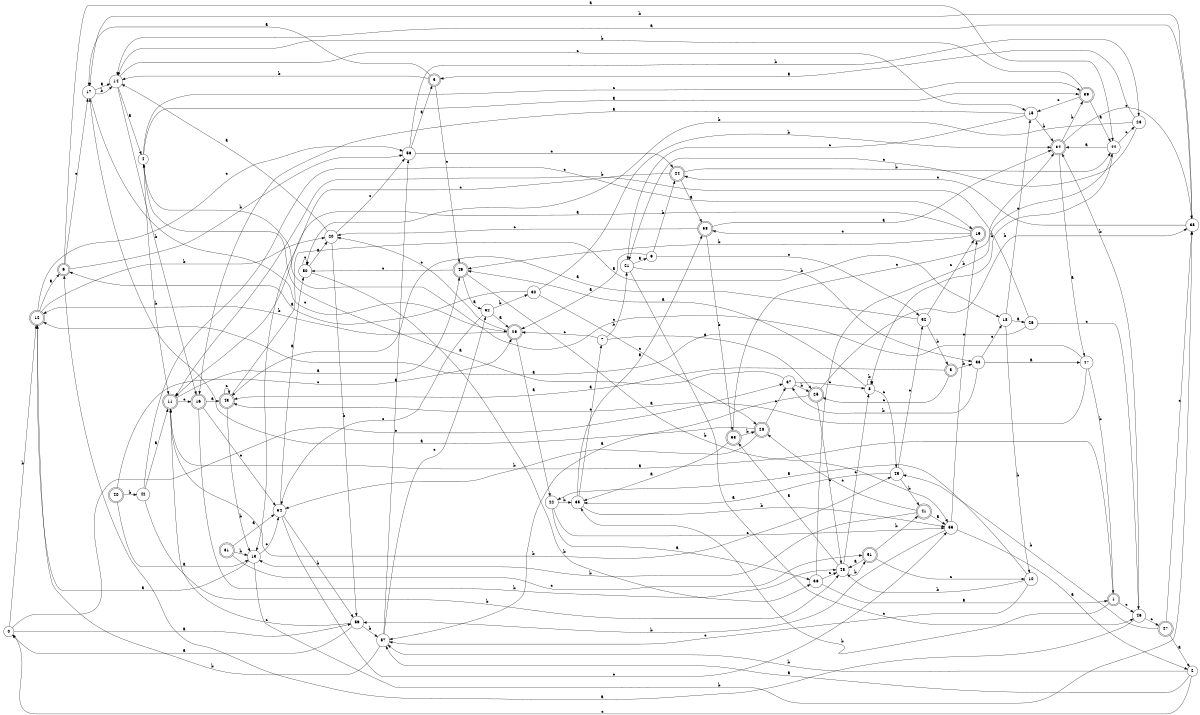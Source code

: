 digraph n48_3 {
__start0 [label="" shape="none"];

rankdir=LR;
size="8,5";

s0 [style="filled", color="black", fillcolor="white" shape="circle", label="0"];
s1 [style="rounded,filled", color="black", fillcolor="white" shape="doublecircle", label="1"];
s2 [style="filled", color="black", fillcolor="white" shape="circle", label="2"];
s3 [style="rounded,filled", color="black", fillcolor="white" shape="doublecircle", label="3"];
s4 [style="filled", color="black", fillcolor="white" shape="circle", label="4"];
s5 [style="rounded,filled", color="black", fillcolor="white" shape="doublecircle", label="5"];
s6 [style="rounded,filled", color="black", fillcolor="white" shape="doublecircle", label="6"];
s7 [style="filled", color="black", fillcolor="white" shape="circle", label="7"];
s8 [style="filled", color="black", fillcolor="white" shape="circle", label="8"];
s9 [style="filled", color="black", fillcolor="white" shape="circle", label="9"];
s10 [style="filled", color="black", fillcolor="white" shape="circle", label="10"];
s11 [style="rounded,filled", color="black", fillcolor="white" shape="doublecircle", label="11"];
s12 [style="rounded,filled", color="black", fillcolor="white" shape="doublecircle", label="12"];
s13 [style="filled", color="black", fillcolor="white" shape="circle", label="13"];
s14 [style="filled", color="black", fillcolor="white" shape="circle", label="14"];
s15 [style="filled", color="black", fillcolor="white" shape="circle", label="15"];
s16 [style="rounded,filled", color="black", fillcolor="white" shape="doublecircle", label="16"];
s17 [style="filled", color="black", fillcolor="white" shape="circle", label="17"];
s18 [style="filled", color="black", fillcolor="white" shape="circle", label="18"];
s19 [style="rounded,filled", color="black", fillcolor="white" shape="doublecircle", label="19"];
s20 [style="filled", color="black", fillcolor="white" shape="circle", label="20"];
s21 [style="filled", color="black", fillcolor="white" shape="circle", label="21"];
s22 [style="filled", color="black", fillcolor="white" shape="circle", label="22"];
s23 [style="filled", color="black", fillcolor="white" shape="circle", label="23"];
s24 [style="rounded,filled", color="black", fillcolor="white" shape="doublecircle", label="24"];
s25 [style="rounded,filled", color="black", fillcolor="white" shape="doublecircle", label="25"];
s26 [style="filled", color="black", fillcolor="white" shape="circle", label="26"];
s27 [style="rounded,filled", color="black", fillcolor="white" shape="doublecircle", label="27"];
s28 [style="rounded,filled", color="black", fillcolor="white" shape="doublecircle", label="28"];
s29 [style="rounded,filled", color="black", fillcolor="white" shape="doublecircle", label="29"];
s30 [style="filled", color="black", fillcolor="white" shape="circle", label="30"];
s31 [style="rounded,filled", color="black", fillcolor="white" shape="doublecircle", label="31"];
s32 [style="filled", color="black", fillcolor="white" shape="circle", label="32"];
s33 [style="filled", color="black", fillcolor="white" shape="circle", label="33"];
s34 [style="rounded,filled", color="black", fillcolor="white" shape="doublecircle", label="34"];
s35 [style="filled", color="black", fillcolor="white" shape="circle", label="35"];
s36 [style="filled", color="black", fillcolor="white" shape="circle", label="36"];
s37 [style="filled", color="black", fillcolor="white" shape="circle", label="37"];
s38 [style="filled", color="black", fillcolor="white" shape="circle", label="38"];
s39 [style="rounded,filled", color="black", fillcolor="white" shape="doublecircle", label="39"];
s40 [style="rounded,filled", color="black", fillcolor="white" shape="doublecircle", label="40"];
s41 [style="rounded,filled", color="black", fillcolor="white" shape="doublecircle", label="41"];
s42 [style="filled", color="black", fillcolor="white" shape="circle", label="42"];
s43 [style="rounded,filled", color="black", fillcolor="white" shape="doublecircle", label="43"];
s44 [style="filled", color="black", fillcolor="white" shape="circle", label="44"];
s45 [style="filled", color="black", fillcolor="white" shape="circle", label="45"];
s46 [style="filled", color="black", fillcolor="white" shape="circle", label="46"];
s47 [style="filled", color="black", fillcolor="white" shape="circle", label="47"];
s48 [style="filled", color="black", fillcolor="white" shape="circle", label="48"];
s49 [style="rounded,filled", color="black", fillcolor="white" shape="doublecircle", label="49"];
s50 [style="filled", color="black", fillcolor="white" shape="circle", label="50"];
s51 [style="rounded,filled", color="black", fillcolor="white" shape="doublecircle", label="51"];
s52 [style="filled", color="black", fillcolor="white" shape="circle", label="52"];
s53 [style="rounded,filled", color="black", fillcolor="white" shape="doublecircle", label="53"];
s54 [style="filled", color="black", fillcolor="white" shape="circle", label="54"];
s55 [style="filled", color="black", fillcolor="white" shape="circle", label="55"];
s56 [style="filled", color="black", fillcolor="white" shape="circle", label="56"];
s57 [style="filled", color="black", fillcolor="white" shape="circle", label="57"];
s58 [style="rounded,filled", color="black", fillcolor="white" shape="doublecircle", label="58"];
s59 [style="filled", color="black", fillcolor="white" shape="circle", label="59"];
s0 -> s59 [label="a"];
s0 -> s12 [label="b"];
s0 -> s37 [label="c"];
s1 -> s11 [label="a"];
s1 -> s35 [label="b"];
s1 -> s46 [label="c"];
s2 -> s57 [label="a"];
s2 -> s57 [label="b"];
s2 -> s0 [label="c"];
s3 -> s17 [label="a"];
s3 -> s14 [label="b"];
s3 -> s49 [label="c"];
s4 -> s39 [label="a"];
s4 -> s11 [label="b"];
s4 -> s39 [label="c"];
s5 -> s43 [label="a"];
s5 -> s33 [label="b"];
s5 -> s25 [label="c"];
s6 -> s44 [label="a"];
s6 -> s56 [label="b"];
s6 -> s17 [label="c"];
s7 -> s25 [label="a"];
s7 -> s21 [label="b"];
s7 -> s29 [label="c"];
s8 -> s49 [label="a"];
s8 -> s8 [label="b"];
s8 -> s45 [label="c"];
s9 -> s29 [label="a"];
s9 -> s24 [label="b"];
s9 -> s52 [label="c"];
s10 -> s22 [label="a"];
s10 -> s48 [label="b"];
s10 -> s57 [label="c"];
s11 -> s49 [label="a"];
s11 -> s45 [label="b"];
s11 -> s16 [label="c"];
s12 -> s6 [label="a"];
s12 -> s20 [label="b"];
s12 -> s56 [label="c"];
s13 -> s12 [label="a"];
s13 -> s38 [label="b"];
s13 -> s54 [label="c"];
s14 -> s4 [label="a"];
s14 -> s16 [label="b"];
s14 -> s15 [label="c"];
s15 -> s16 [label="a"];
s15 -> s34 [label="b"];
s15 -> s21 [label="c"];
s16 -> s43 [label="a"];
s16 -> s48 [label="b"];
s16 -> s54 [label="c"];
s17 -> s14 [label="a"];
s17 -> s14 [label="b"];
s17 -> s29 [label="c"];
s18 -> s26 [label="a"];
s18 -> s10 [label="b"];
s18 -> s15 [label="c"];
s19 -> s11 [label="a"];
s19 -> s49 [label="b"];
s19 -> s58 [label="c"];
s20 -> s14 [label="a"];
s20 -> s59 [label="b"];
s20 -> s56 [label="c"];
s21 -> s9 [label="a"];
s21 -> s33 [label="b"];
s21 -> s46 [label="c"];
s22 -> s36 [label="a"];
s22 -> s35 [label="b"];
s22 -> s55 [label="c"];
s23 -> s3 [label="a"];
s23 -> s50 [label="b"];
s23 -> s21 [label="c"];
s24 -> s58 [label="a"];
s24 -> s44 [label="b"];
s24 -> s13 [label="c"];
s25 -> s57 [label="a"];
s25 -> s38 [label="b"];
s25 -> s48 [label="c"];
s26 -> s12 [label="a"];
s26 -> s11 [label="b"];
s26 -> s46 [label="c"];
s27 -> s2 [label="a"];
s27 -> s45 [label="b"];
s27 -> s38 [label="c"];
s28 -> s17 [label="a"];
s28 -> s54 [label="b"];
s28 -> s37 [label="c"];
s29 -> s22 [label="a"];
s29 -> s12 [label="b"];
s29 -> s20 [label="c"];
s30 -> s6 [label="a"];
s30 -> s34 [label="b"];
s30 -> s28 [label="c"];
s31 -> s54 [label="a"];
s31 -> s13 [label="b"];
s31 -> s51 [label="c"];
s32 -> s29 [label="a"];
s32 -> s30 [label="b"];
s32 -> s54 [label="c"];
s33 -> s47 [label="a"];
s33 -> s37 [label="b"];
s33 -> s18 [label="c"];
s34 -> s47 [label="a"];
s34 -> s39 [label="b"];
s34 -> s38 [label="c"];
s35 -> s58 [label="a"];
s35 -> s55 [label="b"];
s35 -> s7 [label="c"];
s36 -> s1 [label="a"];
s36 -> s44 [label="b"];
s36 -> s48 [label="c"];
s37 -> s4 [label="a"];
s37 -> s25 [label="b"];
s37 -> s8 [label="c"];
s38 -> s14 [label="a"];
s38 -> s17 [label="b"];
s38 -> s24 [label="c"];
s39 -> s44 [label="a"];
s39 -> s14 [label="b"];
s39 -> s15 [label="c"];
s40 -> s13 [label="a"];
s40 -> s42 [label="b"];
s40 -> s29 [label="c"];
s41 -> s55 [label="a"];
s41 -> s13 [label="b"];
s41 -> s28 [label="c"];
s42 -> s11 [label="a"];
s42 -> s48 [label="b"];
s42 -> s19 [label="c"];
s43 -> s18 [label="a"];
s43 -> s13 [label="b"];
s43 -> s43 [label="c"];
s44 -> s34 [label="a"];
s44 -> s8 [label="b"];
s44 -> s23 [label="c"];
s45 -> s35 [label="a"];
s45 -> s41 [label="b"];
s45 -> s52 [label="c"];
s46 -> s6 [label="a"];
s46 -> s34 [label="b"];
s46 -> s27 [label="c"];
s47 -> s43 [label="a"];
s47 -> s1 [label="b"];
s47 -> s4 [label="c"];
s48 -> s53 [label="a"];
s48 -> s51 [label="b"];
s48 -> s8 [label="c"];
s49 -> s32 [label="a"];
s49 -> s55 [label="b"];
s49 -> s50 [label="c"];
s50 -> s20 [label="a"];
s50 -> s36 [label="b"];
s50 -> s50 [label="c"];
s51 -> s48 [label="a"];
s51 -> s41 [label="b"];
s51 -> s10 [label="c"];
s52 -> s43 [label="a"];
s52 -> s5 [label="b"];
s52 -> s19 [label="c"];
s53 -> s35 [label="a"];
s53 -> s28 [label="b"];
s53 -> s34 [label="c"];
s54 -> s50 [label="a"];
s54 -> s59 [label="b"];
s54 -> s55 [label="c"];
s55 -> s2 [label="a"];
s55 -> s59 [label="b"];
s55 -> s19 [label="c"];
s56 -> s3 [label="a"];
s56 -> s23 [label="b"];
s56 -> s24 [label="c"];
s57 -> s56 [label="a"];
s57 -> s12 [label="b"];
s57 -> s32 [label="c"];
s58 -> s34 [label="a"];
s58 -> s53 [label="b"];
s58 -> s20 [label="c"];
s59 -> s0 [label="a"];
s59 -> s57 [label="b"];
s59 -> s11 [label="c"];

}